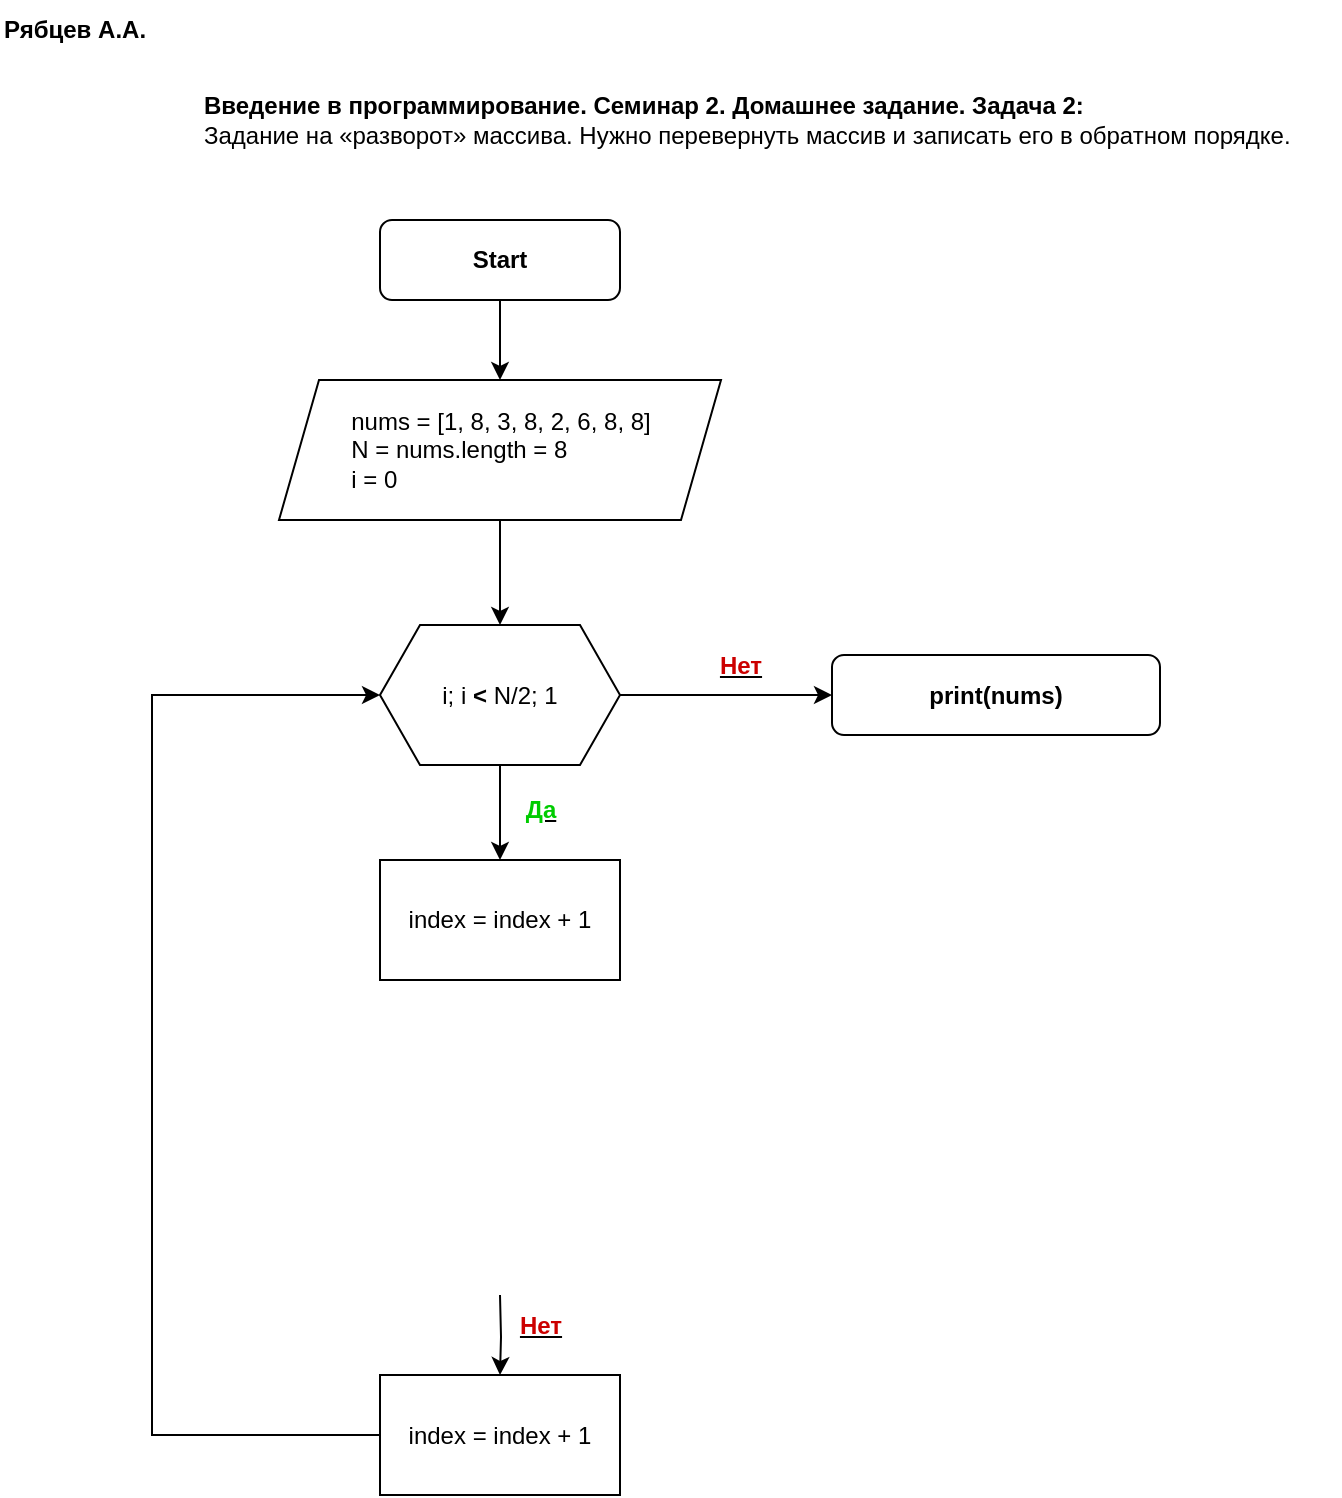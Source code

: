 <mxfile version="20.7.3" type="github">
  <diagram id="C5RBs43oDa-KdzZeNtuy" name="Page-1">
    <mxGraphModel dx="989" dy="521" grid="1" gridSize="10" guides="1" tooltips="1" connect="1" arrows="1" fold="1" page="1" pageScale="1" pageWidth="827" pageHeight="1169" math="0" shadow="0">
      <root>
        <mxCell id="WIyWlLk6GJQsqaUBKTNV-0" />
        <mxCell id="WIyWlLk6GJQsqaUBKTNV-1" parent="WIyWlLk6GJQsqaUBKTNV-0" />
        <mxCell id="lQhNjR4lgMlTLbbqgxDL-8" value="&lt;b&gt;Введение в программирование. Семинар 2. Домашнее задание. Задача 2:&lt;br&gt;&lt;/b&gt;&lt;div&gt;&lt;div&gt;Задание на «разворот» массива. Нужно перевернуть массив и&amp;nbsp;&lt;span style=&quot;background-color: initial;&quot;&gt;записать его в обратном порядке.&lt;/span&gt;&lt;/div&gt;&lt;/div&gt;" style="text;html=1;align=left;verticalAlign=middle;resizable=0;points=[];autosize=1;strokeColor=none;fillColor=none;" parent="WIyWlLk6GJQsqaUBKTNV-1" vertex="1">
          <mxGeometry x="120" y="50" width="570" height="40" as="geometry" />
        </mxCell>
        <mxCell id="lQhNjR4lgMlTLbbqgxDL-19" value="&lt;b&gt;Рябцев А.А.&lt;/b&gt;" style="text;html=1;align=left;verticalAlign=middle;resizable=0;points=[];autosize=1;strokeColor=none;fillColor=none;" parent="WIyWlLk6GJQsqaUBKTNV-1" vertex="1">
          <mxGeometry x="20" y="10" width="90" height="30" as="geometry" />
        </mxCell>
        <mxCell id="Qr2Irbd59sxccxW-SKQj-0" value="" style="edgeStyle=orthogonalEdgeStyle;rounded=0;orthogonalLoop=1;jettySize=auto;html=1;" edge="1" parent="WIyWlLk6GJQsqaUBKTNV-1" source="Qr2Irbd59sxccxW-SKQj-1" target="Qr2Irbd59sxccxW-SKQj-4">
          <mxGeometry relative="1" as="geometry" />
        </mxCell>
        <mxCell id="Qr2Irbd59sxccxW-SKQj-1" value="&lt;b&gt;Start&lt;/b&gt;" style="rounded=1;whiteSpace=wrap;html=1;fontSize=12;glass=0;strokeWidth=1;shadow=0;" vertex="1" parent="WIyWlLk6GJQsqaUBKTNV-1">
          <mxGeometry x="210" y="120" width="120" height="40" as="geometry" />
        </mxCell>
        <mxCell id="Qr2Irbd59sxccxW-SKQj-2" value="&lt;b&gt;print(nums)&lt;/b&gt;" style="rounded=1;whiteSpace=wrap;html=1;fontSize=12;glass=0;strokeWidth=1;shadow=0;" vertex="1" parent="WIyWlLk6GJQsqaUBKTNV-1">
          <mxGeometry x="436" y="337.5" width="164" height="40" as="geometry" />
        </mxCell>
        <mxCell id="Qr2Irbd59sxccxW-SKQj-31" value="" style="edgeStyle=orthogonalEdgeStyle;rounded=0;orthogonalLoop=1;jettySize=auto;html=1;" edge="1" parent="WIyWlLk6GJQsqaUBKTNV-1" source="Qr2Irbd59sxccxW-SKQj-4" target="Qr2Irbd59sxccxW-SKQj-29">
          <mxGeometry relative="1" as="geometry" />
        </mxCell>
        <mxCell id="Qr2Irbd59sxccxW-SKQj-4" value="&lt;div style=&quot;text-align: justify;&quot;&gt;&lt;span style=&quot;background-color: initial;&quot;&gt;nums = [1, 8, 3, 8, 2, 6, 8, 8]&lt;/span&gt;&lt;/div&gt;&lt;div style=&quot;text-align: justify;&quot;&gt;&lt;span style=&quot;background-color: initial;&quot;&gt;N = nums.length = 8&lt;/span&gt;&lt;/div&gt;&lt;div style=&quot;text-align: justify;&quot;&gt;&lt;span style=&quot;background-color: initial;&quot;&gt;i = 0&lt;/span&gt;&lt;/div&gt;" style="shape=parallelogram;perimeter=parallelogramPerimeter;whiteSpace=wrap;html=1;fixedSize=1;" vertex="1" parent="WIyWlLk6GJQsqaUBKTNV-1">
          <mxGeometry x="159.5" y="200" width="221" height="70" as="geometry" />
        </mxCell>
        <mxCell id="Qr2Irbd59sxccxW-SKQj-5" value="&lt;b&gt;&lt;u&gt;&lt;font color=&quot;#00cc00&quot;&gt;Да&lt;/font&gt;&lt;/u&gt;&lt;/b&gt;" style="text;html=1;align=center;verticalAlign=middle;resizable=0;points=[];autosize=1;strokeColor=none;fillColor=none;" vertex="1" parent="WIyWlLk6GJQsqaUBKTNV-1">
          <mxGeometry x="270" y="400" width="40" height="30" as="geometry" />
        </mxCell>
        <mxCell id="Qr2Irbd59sxccxW-SKQj-6" value="&lt;b&gt;&lt;u&gt;&lt;font color=&quot;#cc0000&quot;&gt;Нет&lt;/font&gt;&lt;/u&gt;&lt;/b&gt;" style="text;html=1;align=center;verticalAlign=middle;resizable=0;points=[];autosize=1;strokeColor=none;fillColor=none;" vertex="1" parent="WIyWlLk6GJQsqaUBKTNV-1">
          <mxGeometry x="370" y="328" width="40" height="30" as="geometry" />
        </mxCell>
        <mxCell id="Qr2Irbd59sxccxW-SKQj-7" style="edgeStyle=orthogonalEdgeStyle;rounded=0;orthogonalLoop=1;jettySize=auto;html=1;entryX=0;entryY=0.5;entryDx=0;entryDy=0;exitX=0;exitY=0.5;exitDx=0;exitDy=0;" edge="1" parent="WIyWlLk6GJQsqaUBKTNV-1" source="Qr2Irbd59sxccxW-SKQj-10" target="Qr2Irbd59sxccxW-SKQj-29">
          <mxGeometry relative="1" as="geometry">
            <Array as="points">
              <mxPoint x="96" y="728" />
              <mxPoint x="96" y="358" />
            </Array>
            <mxPoint x="168" y="357.5" as="targetPoint" />
          </mxGeometry>
        </mxCell>
        <mxCell id="Qr2Irbd59sxccxW-SKQj-10" value="index = index + 1" style="rounded=0;whiteSpace=wrap;html=1;" vertex="1" parent="WIyWlLk6GJQsqaUBKTNV-1">
          <mxGeometry x="210" y="697.5" width="120" height="60" as="geometry" />
        </mxCell>
        <mxCell id="Qr2Irbd59sxccxW-SKQj-18" value="" style="edgeStyle=orthogonalEdgeStyle;rounded=0;orthogonalLoop=1;jettySize=auto;html=1;" edge="1" parent="WIyWlLk6GJQsqaUBKTNV-1" target="Qr2Irbd59sxccxW-SKQj-10">
          <mxGeometry relative="1" as="geometry">
            <mxPoint x="270" y="657.5" as="sourcePoint" />
          </mxGeometry>
        </mxCell>
        <mxCell id="Qr2Irbd59sxccxW-SKQj-21" value="&lt;b&gt;&lt;u&gt;&lt;font color=&quot;#cc0000&quot;&gt;Нет&lt;/font&gt;&lt;/u&gt;&lt;/b&gt;" style="text;html=1;align=center;verticalAlign=middle;resizable=0;points=[];autosize=1;strokeColor=none;fillColor=none;" vertex="1" parent="WIyWlLk6GJQsqaUBKTNV-1">
          <mxGeometry x="270" y="657.5" width="40" height="30" as="geometry" />
        </mxCell>
        <mxCell id="Qr2Irbd59sxccxW-SKQj-34" value="" style="edgeStyle=orthogonalEdgeStyle;rounded=0;orthogonalLoop=1;jettySize=auto;html=1;" edge="1" parent="WIyWlLk6GJQsqaUBKTNV-1" source="Qr2Irbd59sxccxW-SKQj-29" target="Qr2Irbd59sxccxW-SKQj-2">
          <mxGeometry relative="1" as="geometry" />
        </mxCell>
        <mxCell id="Qr2Irbd59sxccxW-SKQj-36" value="" style="edgeStyle=orthogonalEdgeStyle;rounded=0;orthogonalLoop=1;jettySize=auto;html=1;" edge="1" parent="WIyWlLk6GJQsqaUBKTNV-1" source="Qr2Irbd59sxccxW-SKQj-29" target="Qr2Irbd59sxccxW-SKQj-35">
          <mxGeometry relative="1" as="geometry" />
        </mxCell>
        <mxCell id="Qr2Irbd59sxccxW-SKQj-29" value="&lt;div style=&quot;text-align: justify;&quot;&gt;&lt;span style=&quot;background-color: initial;&quot;&gt;i;&amp;nbsp;&lt;/span&gt;&lt;span style=&quot;background-color: initial;&quot;&gt;i &lt;b&gt;&amp;lt;&lt;/b&gt;&amp;nbsp;N/2;&amp;nbsp;&lt;/span&gt;&lt;span style=&quot;background-color: initial;&quot;&gt;1&lt;/span&gt;&lt;/div&gt;" style="shape=hexagon;perimeter=hexagonPerimeter2;whiteSpace=wrap;html=1;fixedSize=1;" vertex="1" parent="WIyWlLk6GJQsqaUBKTNV-1">
          <mxGeometry x="210" y="322.5" width="120" height="70" as="geometry" />
        </mxCell>
        <mxCell id="Qr2Irbd59sxccxW-SKQj-35" value="index = index + 1" style="rounded=0;whiteSpace=wrap;html=1;" vertex="1" parent="WIyWlLk6GJQsqaUBKTNV-1">
          <mxGeometry x="210" y="440" width="120" height="60" as="geometry" />
        </mxCell>
      </root>
    </mxGraphModel>
  </diagram>
</mxfile>
